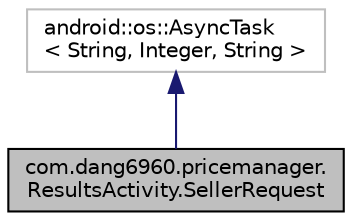 digraph "com.dang6960.pricemanager.ItemResultsActivity.SellerRequest"
{
 // LATEX_PDF_SIZE
  edge [fontname="Helvetica",fontsize="10",labelfontname="Helvetica",labelfontsize="10"];
  node [fontname="Helvetica",fontsize="10",shape=record];
  Node1 [label="com.dang6960.pricemanager.\lResultsActivity.SellerRequest",height=0.2,width=0.4,color="black", fillcolor="grey75", style="filled", fontcolor="black",tooltip=" "];
  Node2 -> Node1 [dir="back",color="midnightblue",fontsize="10",style="solid"];
  Node2 [label="android::os::AsyncTask\l\< String, Integer, String \>",height=0.2,width=0.4,color="grey75", fillcolor="white", style="filled",tooltip=" "];
}
